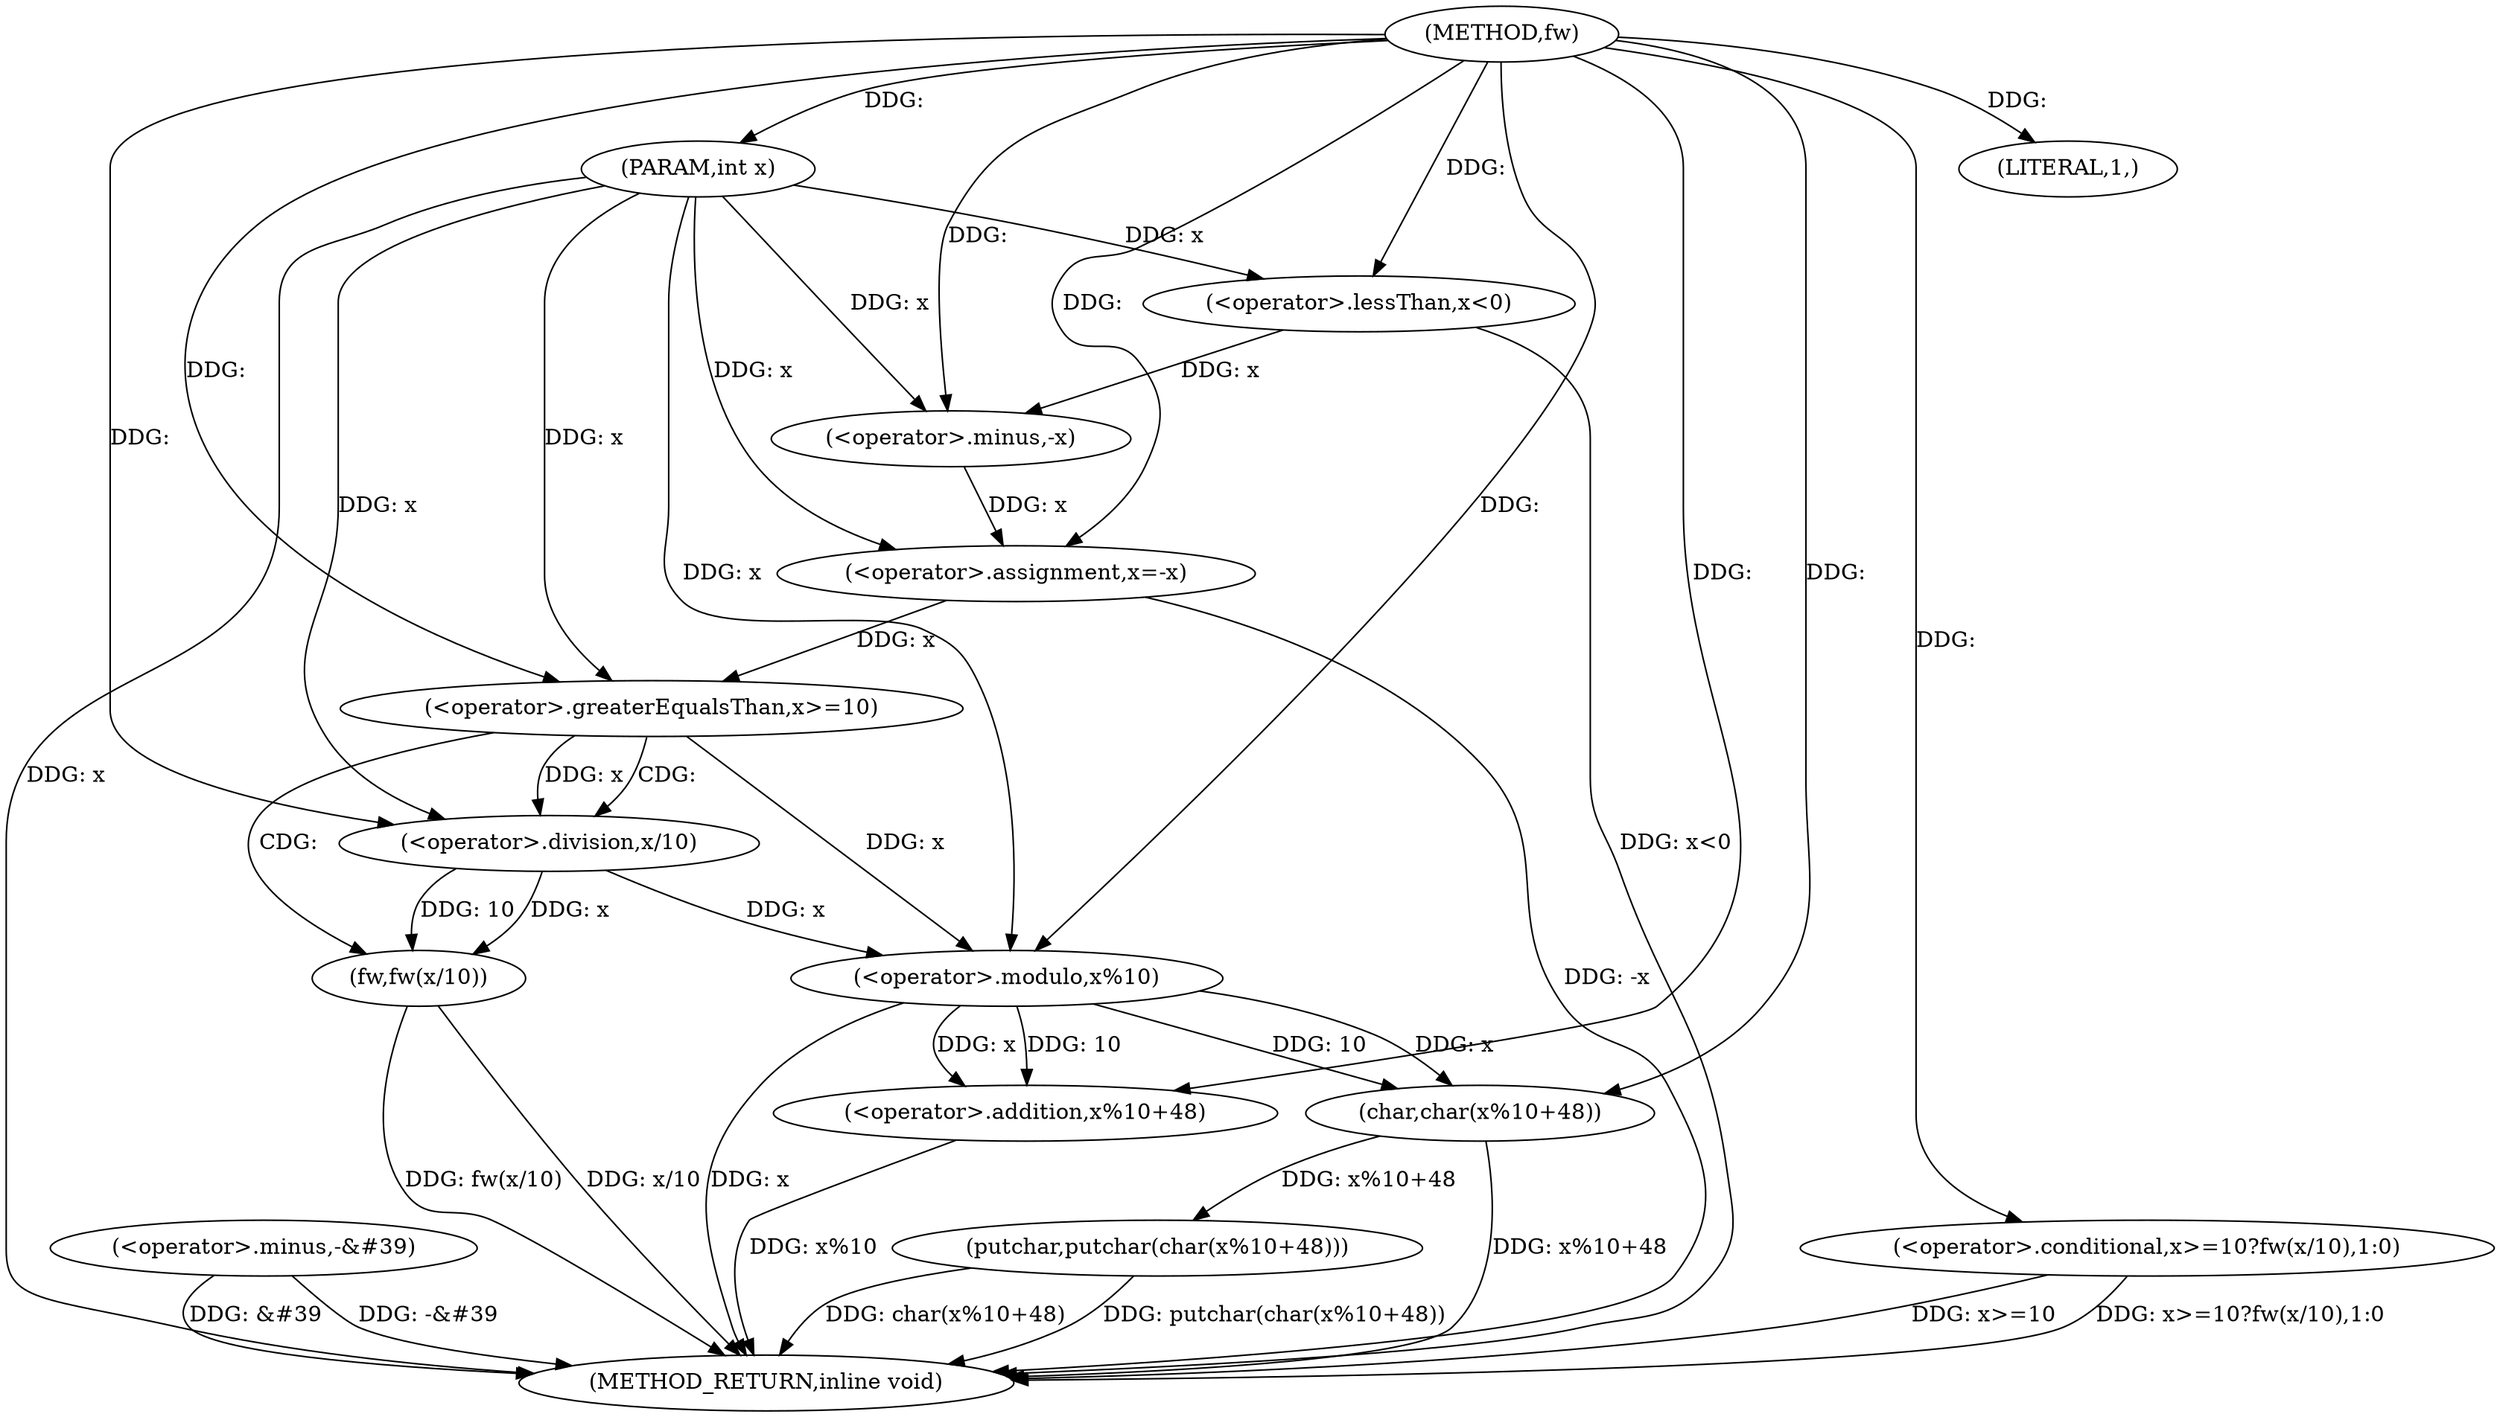 digraph "fw" {  
"1000183" [label = "(METHOD,fw)" ]
"1000217" [label = "(METHOD_RETURN,inline void)" ]
"1000184" [label = "(PARAM,int x)" ]
"1000192" [label = "(<operator>.minus,-&#39)" ]
"1000195" [label = "(<operator>.assignment,x=-x)" ]
"1000199" [label = "(<operator>.conditional,x>=10?fw(x/10),1:0)" ]
"1000210" [label = "(putchar,putchar(char(x%10+48)))" ]
"1000187" [label = "(<operator>.lessThan,x<0)" ]
"1000197" [label = "(<operator>.minus,-x)" ]
"1000200" [label = "(<operator>.greaterEqualsThan,x>=10)" ]
"1000204" [label = "(fw,fw(x/10))" ]
"1000208" [label = "(LITERAL,1,)" ]
"1000211" [label = "(char,char(x%10+48))" ]
"1000212" [label = "(<operator>.addition,x%10+48)" ]
"1000205" [label = "(<operator>.division,x/10)" ]
"1000213" [label = "(<operator>.modulo,x%10)" ]
  "1000184" -> "1000217"  [ label = "DDG: x"] 
  "1000187" -> "1000217"  [ label = "DDG: x<0"] 
  "1000192" -> "1000217"  [ label = "DDG: &#39"] 
  "1000192" -> "1000217"  [ label = "DDG: -&#39"] 
  "1000195" -> "1000217"  [ label = "DDG: -x"] 
  "1000199" -> "1000217"  [ label = "DDG: x>=10"] 
  "1000204" -> "1000217"  [ label = "DDG: x/10"] 
  "1000204" -> "1000217"  [ label = "DDG: fw(x/10)"] 
  "1000199" -> "1000217"  [ label = "DDG: x>=10?fw(x/10),1:0"] 
  "1000213" -> "1000217"  [ label = "DDG: x"] 
  "1000212" -> "1000217"  [ label = "DDG: x%10"] 
  "1000211" -> "1000217"  [ label = "DDG: x%10+48"] 
  "1000210" -> "1000217"  [ label = "DDG: char(x%10+48)"] 
  "1000210" -> "1000217"  [ label = "DDG: putchar(char(x%10+48))"] 
  "1000183" -> "1000184"  [ label = "DDG: "] 
  "1000197" -> "1000195"  [ label = "DDG: x"] 
  "1000183" -> "1000199"  [ label = "DDG: "] 
  "1000184" -> "1000195"  [ label = "DDG: x"] 
  "1000183" -> "1000195"  [ label = "DDG: "] 
  "1000211" -> "1000210"  [ label = "DDG: x%10+48"] 
  "1000184" -> "1000187"  [ label = "DDG: x"] 
  "1000183" -> "1000187"  [ label = "DDG: "] 
  "1000187" -> "1000197"  [ label = "DDG: x"] 
  "1000184" -> "1000197"  [ label = "DDG: x"] 
  "1000183" -> "1000197"  [ label = "DDG: "] 
  "1000195" -> "1000200"  [ label = "DDG: x"] 
  "1000184" -> "1000200"  [ label = "DDG: x"] 
  "1000183" -> "1000200"  [ label = "DDG: "] 
  "1000183" -> "1000208"  [ label = "DDG: "] 
  "1000183" -> "1000211"  [ label = "DDG: "] 
  "1000213" -> "1000211"  [ label = "DDG: 10"] 
  "1000213" -> "1000211"  [ label = "DDG: x"] 
  "1000205" -> "1000204"  [ label = "DDG: 10"] 
  "1000205" -> "1000204"  [ label = "DDG: x"] 
  "1000213" -> "1000212"  [ label = "DDG: 10"] 
  "1000213" -> "1000212"  [ label = "DDG: x"] 
  "1000183" -> "1000212"  [ label = "DDG: "] 
  "1000200" -> "1000205"  [ label = "DDG: x"] 
  "1000184" -> "1000205"  [ label = "DDG: x"] 
  "1000183" -> "1000205"  [ label = "DDG: "] 
  "1000200" -> "1000213"  [ label = "DDG: x"] 
  "1000205" -> "1000213"  [ label = "DDG: x"] 
  "1000184" -> "1000213"  [ label = "DDG: x"] 
  "1000183" -> "1000213"  [ label = "DDG: "] 
  "1000200" -> "1000205"  [ label = "CDG: "] 
  "1000200" -> "1000204"  [ label = "CDG: "] 
}
